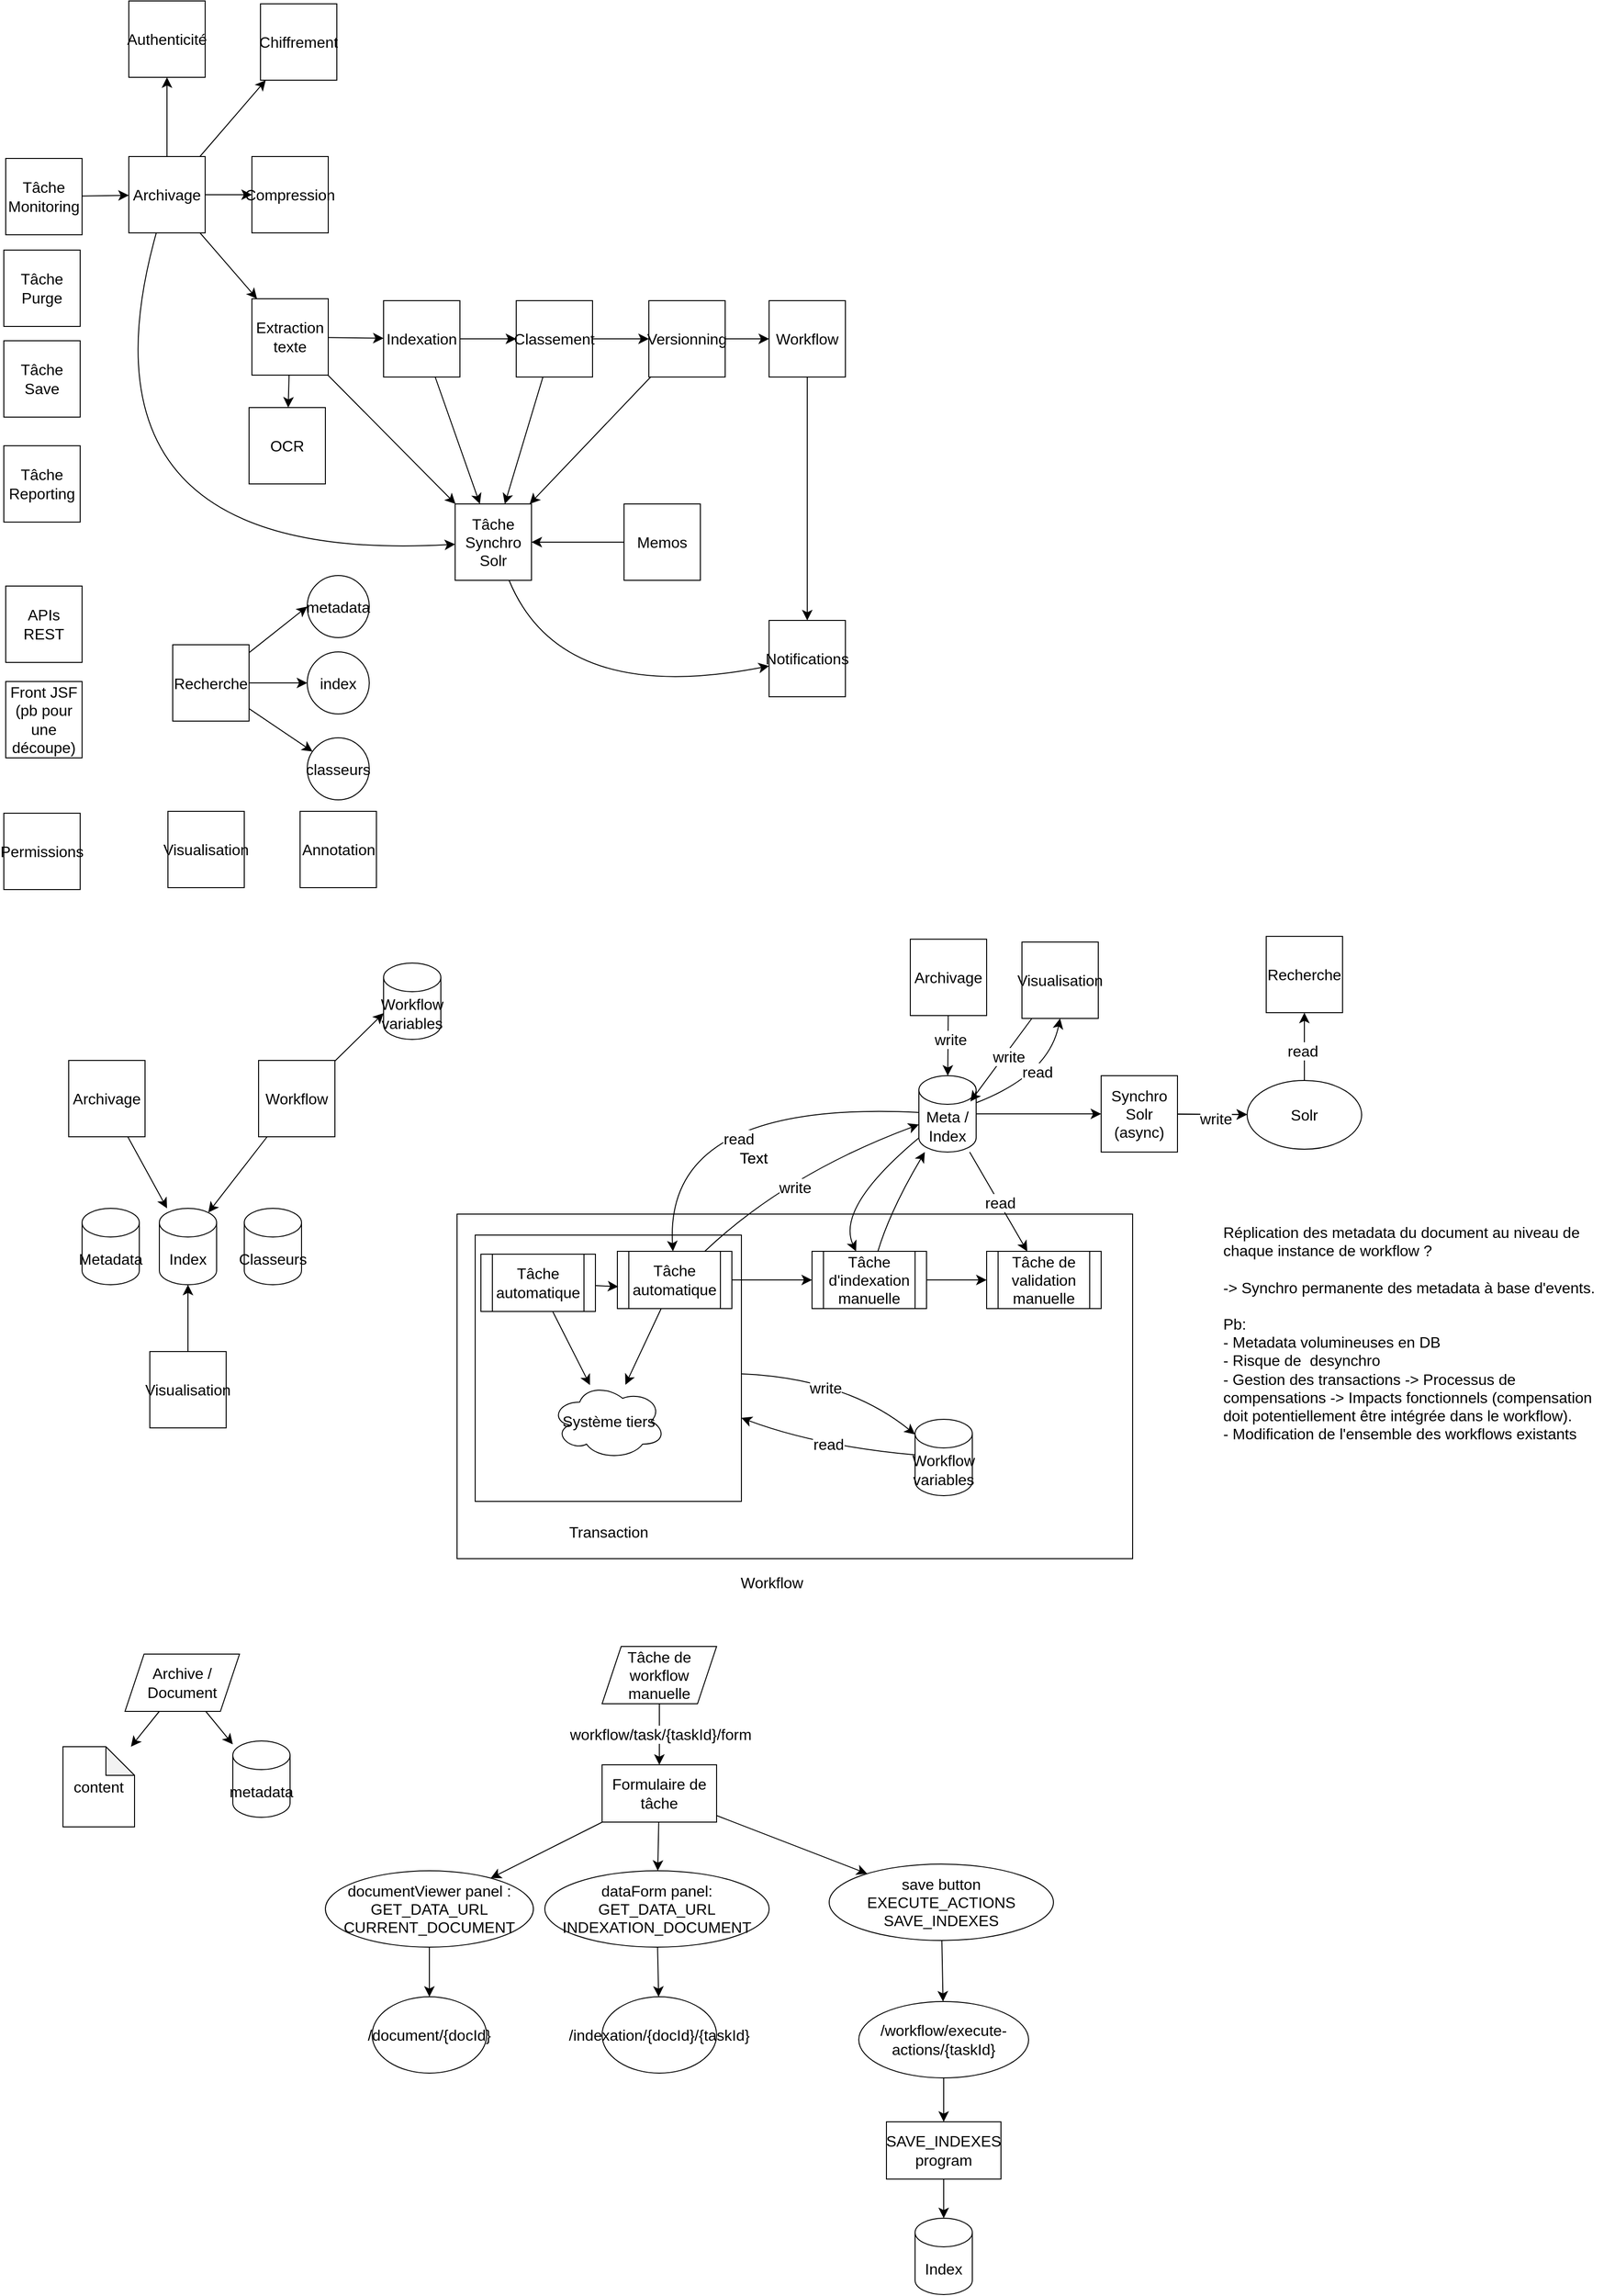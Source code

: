 <mxfile version="21.7.5" type="github">
  <diagram name="Page-1" id="2A3otxDDUpWRpCrcJrHZ">
    <mxGraphModel dx="2234" dy="1324" grid="0" gridSize="10" guides="1" tooltips="1" connect="1" arrows="1" fold="1" page="0" pageScale="1" pageWidth="827" pageHeight="1169" math="0" shadow="0">
      <root>
        <mxCell id="0" />
        <mxCell id="1" parent="0" />
        <mxCell id="oQPqVWN768uky8rlwfXn-9" value="" style="rounded=0;whiteSpace=wrap;html=1;fontSize=16;" vertex="1" parent="1">
          <mxGeometry x="-62" y="1049" width="708" height="361" as="geometry" />
        </mxCell>
        <mxCell id="oQPqVWN768uky8rlwfXn-4" style="edgeStyle=none;curved=1;rounded=0;orthogonalLoop=1;jettySize=auto;html=1;fontSize=12;startSize=8;endSize=8;" edge="1" parent="1" source="RBb-hOpjrOfmrakEV3yR-110" target="oQPqVWN768uky8rlwfXn-3">
          <mxGeometry relative="1" as="geometry">
            <Array as="points">
              <mxPoint x="345" y="1221" />
            </Array>
          </mxGeometry>
        </mxCell>
        <mxCell id="oQPqVWN768uky8rlwfXn-7" value="write" style="edgeLabel;html=1;align=center;verticalAlign=middle;resizable=0;points=[];fontSize=16;" vertex="1" connectable="0" parent="oQPqVWN768uky8rlwfXn-4">
          <mxGeometry x="-0.127" y="-11" relative="1" as="geometry">
            <mxPoint as="offset" />
          </mxGeometry>
        </mxCell>
        <mxCell id="RBb-hOpjrOfmrakEV3yR-110" value="" style="whiteSpace=wrap;html=1;aspect=fixed;fontSize=16;" parent="1" vertex="1">
          <mxGeometry x="-43" y="1071" width="279" height="279" as="geometry" />
        </mxCell>
        <mxCell id="RBb-hOpjrOfmrakEV3yR-26" style="edgeStyle=none;curved=1;rounded=0;orthogonalLoop=1;jettySize=auto;html=1;fontSize=12;startSize=8;endSize=8;" parent="1" source="RBb-hOpjrOfmrakEV3yR-1" target="RBb-hOpjrOfmrakEV3yR-3" edge="1">
          <mxGeometry relative="1" as="geometry" />
        </mxCell>
        <mxCell id="RBb-hOpjrOfmrakEV3yR-1" value="Tâche&lt;br&gt;Monitoring" style="whiteSpace=wrap;html=1;aspect=fixed;fontSize=16;" parent="1" vertex="1">
          <mxGeometry x="-535" y="-57" width="80" height="80" as="geometry" />
        </mxCell>
        <mxCell id="RBb-hOpjrOfmrakEV3yR-27" style="edgeStyle=none;curved=1;rounded=0;orthogonalLoop=1;jettySize=auto;html=1;fontSize=12;startSize=8;endSize=8;" parent="1" source="RBb-hOpjrOfmrakEV3yR-3" target="RBb-hOpjrOfmrakEV3yR-15" edge="1">
          <mxGeometry relative="1" as="geometry" />
        </mxCell>
        <mxCell id="RBb-hOpjrOfmrakEV3yR-28" style="edgeStyle=none;curved=1;rounded=0;orthogonalLoop=1;jettySize=auto;html=1;fontSize=12;startSize=8;endSize=8;" parent="1" source="RBb-hOpjrOfmrakEV3yR-3" target="RBb-hOpjrOfmrakEV3yR-16" edge="1">
          <mxGeometry relative="1" as="geometry" />
        </mxCell>
        <mxCell id="RBb-hOpjrOfmrakEV3yR-29" style="edgeStyle=none;curved=1;rounded=0;orthogonalLoop=1;jettySize=auto;html=1;fontSize=12;startSize=8;endSize=8;" parent="1" source="RBb-hOpjrOfmrakEV3yR-3" target="RBb-hOpjrOfmrakEV3yR-17" edge="1">
          <mxGeometry relative="1" as="geometry" />
        </mxCell>
        <mxCell id="RBb-hOpjrOfmrakEV3yR-30" style="edgeStyle=none;curved=1;rounded=0;orthogonalLoop=1;jettySize=auto;html=1;fontSize=12;startSize=8;endSize=8;" parent="1" source="RBb-hOpjrOfmrakEV3yR-3" target="RBb-hOpjrOfmrakEV3yR-23" edge="1">
          <mxGeometry relative="1" as="geometry" />
        </mxCell>
        <mxCell id="RBb-hOpjrOfmrakEV3yR-35" style="edgeStyle=none;curved=1;rounded=0;orthogonalLoop=1;jettySize=auto;html=1;fontSize=12;startSize=8;endSize=8;" parent="1" source="RBb-hOpjrOfmrakEV3yR-3" target="RBb-hOpjrOfmrakEV3yR-22" edge="1">
          <mxGeometry relative="1" as="geometry">
            <Array as="points">
              <mxPoint x="-475" y="370" />
            </Array>
          </mxGeometry>
        </mxCell>
        <mxCell id="RBb-hOpjrOfmrakEV3yR-3" value="Archivage" style="whiteSpace=wrap;html=1;aspect=fixed;fontSize=16;" parent="1" vertex="1">
          <mxGeometry x="-406" y="-59" width="80" height="80" as="geometry" />
        </mxCell>
        <mxCell id="RBb-hOpjrOfmrakEV3yR-32" style="edgeStyle=none;curved=1;rounded=0;orthogonalLoop=1;jettySize=auto;html=1;fontSize=12;startSize=8;endSize=8;" parent="1" source="RBb-hOpjrOfmrakEV3yR-4" target="RBb-hOpjrOfmrakEV3yR-19" edge="1">
          <mxGeometry relative="1" as="geometry" />
        </mxCell>
        <mxCell id="RBb-hOpjrOfmrakEV3yR-37" style="edgeStyle=none;curved=1;rounded=0;orthogonalLoop=1;jettySize=auto;html=1;fontSize=12;startSize=8;endSize=8;" parent="1" source="RBb-hOpjrOfmrakEV3yR-4" target="RBb-hOpjrOfmrakEV3yR-22" edge="1">
          <mxGeometry relative="1" as="geometry" />
        </mxCell>
        <mxCell id="RBb-hOpjrOfmrakEV3yR-4" value="Indexation" style="whiteSpace=wrap;html=1;aspect=fixed;fontSize=16;" parent="1" vertex="1">
          <mxGeometry x="-139" y="92" width="80" height="80" as="geometry" />
        </mxCell>
        <mxCell id="RBb-hOpjrOfmrakEV3yR-40" style="edgeStyle=none;curved=1;rounded=0;orthogonalLoop=1;jettySize=auto;html=1;fontSize=12;startSize=8;endSize=8;" parent="1" source="RBb-hOpjrOfmrakEV3yR-5" target="RBb-hOpjrOfmrakEV3yR-25" edge="1">
          <mxGeometry relative="1" as="geometry" />
        </mxCell>
        <mxCell id="RBb-hOpjrOfmrakEV3yR-5" value="&lt;div&gt;Workflow&lt;/div&gt;" style="whiteSpace=wrap;html=1;aspect=fixed;fontSize=16;" parent="1" vertex="1">
          <mxGeometry x="265" y="92" width="80" height="80" as="geometry" />
        </mxCell>
        <mxCell id="RBb-hOpjrOfmrakEV3yR-49" style="edgeStyle=none;curved=1;rounded=0;orthogonalLoop=1;jettySize=auto;html=1;entryX=0;entryY=0.5;entryDx=0;entryDy=0;fontSize=12;startSize=8;endSize=8;" parent="1" source="RBb-hOpjrOfmrakEV3yR-9" target="RBb-hOpjrOfmrakEV3yR-46" edge="1">
          <mxGeometry relative="1" as="geometry" />
        </mxCell>
        <mxCell id="RBb-hOpjrOfmrakEV3yR-50" style="edgeStyle=none;curved=1;rounded=0;orthogonalLoop=1;jettySize=auto;html=1;entryX=0;entryY=0.5;entryDx=0;entryDy=0;fontSize=12;startSize=8;endSize=8;" parent="1" source="RBb-hOpjrOfmrakEV3yR-9" target="RBb-hOpjrOfmrakEV3yR-47" edge="1">
          <mxGeometry relative="1" as="geometry" />
        </mxCell>
        <mxCell id="RBb-hOpjrOfmrakEV3yR-51" style="edgeStyle=none;curved=1;rounded=0;orthogonalLoop=1;jettySize=auto;html=1;fontSize=12;startSize=8;endSize=8;" parent="1" source="RBb-hOpjrOfmrakEV3yR-9" target="RBb-hOpjrOfmrakEV3yR-48" edge="1">
          <mxGeometry relative="1" as="geometry" />
        </mxCell>
        <mxCell id="RBb-hOpjrOfmrakEV3yR-9" value="Recherche" style="whiteSpace=wrap;html=1;aspect=fixed;fontSize=16;" parent="1" vertex="1">
          <mxGeometry x="-360" y="452.5" width="80" height="80" as="geometry" />
        </mxCell>
        <mxCell id="RBb-hOpjrOfmrakEV3yR-10" value="Visualisation" style="whiteSpace=wrap;html=1;aspect=fixed;fontSize=16;" parent="1" vertex="1">
          <mxGeometry x="-365" y="627" width="80" height="80" as="geometry" />
        </mxCell>
        <mxCell id="RBb-hOpjrOfmrakEV3yR-11" value="Front JSF (pb pour une découpe)" style="whiteSpace=wrap;html=1;aspect=fixed;fontSize=16;" parent="1" vertex="1">
          <mxGeometry x="-535" y="491" width="80" height="80" as="geometry" />
        </mxCell>
        <mxCell id="RBb-hOpjrOfmrakEV3yR-12" value="Annotation" style="whiteSpace=wrap;html=1;aspect=fixed;fontSize=16;" parent="1" vertex="1">
          <mxGeometry x="-226.5" y="627" width="80" height="80" as="geometry" />
        </mxCell>
        <mxCell id="RBb-hOpjrOfmrakEV3yR-13" value="Tâche&lt;br&gt;Purge" style="whiteSpace=wrap;html=1;aspect=fixed;fontSize=16;" parent="1" vertex="1">
          <mxGeometry x="-537" y="39" width="80" height="80" as="geometry" />
        </mxCell>
        <mxCell id="RBb-hOpjrOfmrakEV3yR-14" value="Permissions" style="whiteSpace=wrap;html=1;aspect=fixed;fontSize=16;" parent="1" vertex="1">
          <mxGeometry x="-537" y="629" width="80" height="80" as="geometry" />
        </mxCell>
        <mxCell id="RBb-hOpjrOfmrakEV3yR-15" value="Authenticité" style="whiteSpace=wrap;html=1;aspect=fixed;fontSize=16;" parent="1" vertex="1">
          <mxGeometry x="-406" y="-222" width="80" height="80" as="geometry" />
        </mxCell>
        <mxCell id="RBb-hOpjrOfmrakEV3yR-16" value="Chiffrement" style="whiteSpace=wrap;html=1;aspect=fixed;fontSize=16;" parent="1" vertex="1">
          <mxGeometry x="-268" y="-219" width="80" height="80" as="geometry" />
        </mxCell>
        <mxCell id="RBb-hOpjrOfmrakEV3yR-17" value="Compression" style="whiteSpace=wrap;html=1;aspect=fixed;fontSize=16;" parent="1" vertex="1">
          <mxGeometry x="-277" y="-59" width="80" height="80" as="geometry" />
        </mxCell>
        <mxCell id="RBb-hOpjrOfmrakEV3yR-34" style="edgeStyle=none;curved=1;rounded=0;orthogonalLoop=1;jettySize=auto;html=1;entryX=0;entryY=0.5;entryDx=0;entryDy=0;fontSize=12;startSize=8;endSize=8;" parent="1" source="RBb-hOpjrOfmrakEV3yR-18" target="RBb-hOpjrOfmrakEV3yR-5" edge="1">
          <mxGeometry relative="1" as="geometry" />
        </mxCell>
        <mxCell id="RBb-hOpjrOfmrakEV3yR-38" style="edgeStyle=none;curved=1;rounded=0;orthogonalLoop=1;jettySize=auto;html=1;fontSize=12;startSize=8;endSize=8;" parent="1" source="RBb-hOpjrOfmrakEV3yR-18" target="RBb-hOpjrOfmrakEV3yR-22" edge="1">
          <mxGeometry relative="1" as="geometry" />
        </mxCell>
        <mxCell id="RBb-hOpjrOfmrakEV3yR-18" value="Versionning" style="whiteSpace=wrap;html=1;aspect=fixed;fontSize=16;" parent="1" vertex="1">
          <mxGeometry x="139" y="92" width="80" height="80" as="geometry" />
        </mxCell>
        <mxCell id="RBb-hOpjrOfmrakEV3yR-33" style="edgeStyle=none;curved=1;rounded=0;orthogonalLoop=1;jettySize=auto;html=1;fontSize=12;startSize=8;endSize=8;" parent="1" source="RBb-hOpjrOfmrakEV3yR-19" target="RBb-hOpjrOfmrakEV3yR-18" edge="1">
          <mxGeometry relative="1" as="geometry" />
        </mxCell>
        <mxCell id="RBb-hOpjrOfmrakEV3yR-42" style="edgeStyle=none;curved=1;rounded=0;orthogonalLoop=1;jettySize=auto;html=1;fontSize=12;startSize=8;endSize=8;" parent="1" source="RBb-hOpjrOfmrakEV3yR-19" target="RBb-hOpjrOfmrakEV3yR-22" edge="1">
          <mxGeometry relative="1" as="geometry" />
        </mxCell>
        <mxCell id="RBb-hOpjrOfmrakEV3yR-19" value="Classement" style="whiteSpace=wrap;html=1;aspect=fixed;fontSize=16;" parent="1" vertex="1">
          <mxGeometry y="92" width="80" height="80" as="geometry" />
        </mxCell>
        <mxCell id="RBb-hOpjrOfmrakEV3yR-41" style="edgeStyle=none;curved=1;rounded=0;orthogonalLoop=1;jettySize=auto;html=1;fontSize=12;startSize=8;endSize=8;" parent="1" source="RBb-hOpjrOfmrakEV3yR-22" target="RBb-hOpjrOfmrakEV3yR-25" edge="1">
          <mxGeometry relative="1" as="geometry">
            <Array as="points">
              <mxPoint x="47" y="517" />
            </Array>
          </mxGeometry>
        </mxCell>
        <mxCell id="RBb-hOpjrOfmrakEV3yR-22" value="Tâche&lt;br&gt;Synchro&lt;br&gt;Solr" style="whiteSpace=wrap;html=1;aspect=fixed;fontSize=16;" parent="1" vertex="1">
          <mxGeometry x="-64" y="305" width="80" height="80" as="geometry" />
        </mxCell>
        <mxCell id="RBb-hOpjrOfmrakEV3yR-31" style="edgeStyle=none;curved=1;rounded=0;orthogonalLoop=1;jettySize=auto;html=1;fontSize=12;startSize=8;endSize=8;" parent="1" source="RBb-hOpjrOfmrakEV3yR-23" target="RBb-hOpjrOfmrakEV3yR-4" edge="1">
          <mxGeometry relative="1" as="geometry" />
        </mxCell>
        <mxCell id="RBb-hOpjrOfmrakEV3yR-36" style="edgeStyle=none;curved=1;rounded=0;orthogonalLoop=1;jettySize=auto;html=1;fontSize=12;startSize=8;endSize=8;" parent="1" source="RBb-hOpjrOfmrakEV3yR-23" target="RBb-hOpjrOfmrakEV3yR-22" edge="1">
          <mxGeometry relative="1" as="geometry" />
        </mxCell>
        <mxCell id="RBb-hOpjrOfmrakEV3yR-44" style="edgeStyle=none;curved=1;rounded=0;orthogonalLoop=1;jettySize=auto;html=1;fontSize=12;startSize=8;endSize=8;" parent="1" source="RBb-hOpjrOfmrakEV3yR-23" target="RBb-hOpjrOfmrakEV3yR-43" edge="1">
          <mxGeometry relative="1" as="geometry" />
        </mxCell>
        <mxCell id="RBb-hOpjrOfmrakEV3yR-23" value="Extraction texte" style="whiteSpace=wrap;html=1;aspect=fixed;fontSize=16;" parent="1" vertex="1">
          <mxGeometry x="-277" y="90" width="80" height="80" as="geometry" />
        </mxCell>
        <mxCell id="RBb-hOpjrOfmrakEV3yR-39" style="edgeStyle=none;curved=1;rounded=0;orthogonalLoop=1;jettySize=auto;html=1;fontSize=12;startSize=8;endSize=8;" parent="1" source="RBb-hOpjrOfmrakEV3yR-24" target="RBb-hOpjrOfmrakEV3yR-22" edge="1">
          <mxGeometry relative="1" as="geometry" />
        </mxCell>
        <mxCell id="RBb-hOpjrOfmrakEV3yR-24" value="Memos" style="whiteSpace=wrap;html=1;aspect=fixed;fontSize=16;" parent="1" vertex="1">
          <mxGeometry x="113" y="305" width="80" height="80" as="geometry" />
        </mxCell>
        <mxCell id="RBb-hOpjrOfmrakEV3yR-25" value="Notifications" style="whiteSpace=wrap;html=1;aspect=fixed;fontSize=16;" parent="1" vertex="1">
          <mxGeometry x="265" y="427" width="80" height="80" as="geometry" />
        </mxCell>
        <mxCell id="RBb-hOpjrOfmrakEV3yR-43" value="OCR" style="whiteSpace=wrap;html=1;aspect=fixed;fontSize=16;" parent="1" vertex="1">
          <mxGeometry x="-280" y="204" width="80" height="80" as="geometry" />
        </mxCell>
        <mxCell id="RBb-hOpjrOfmrakEV3yR-46" value="metadata" style="ellipse;whiteSpace=wrap;html=1;aspect=fixed;fontSize=16;" parent="1" vertex="1">
          <mxGeometry x="-219" y="380" width="65" height="65" as="geometry" />
        </mxCell>
        <mxCell id="RBb-hOpjrOfmrakEV3yR-47" value="index" style="ellipse;whiteSpace=wrap;html=1;aspect=fixed;fontSize=16;" parent="1" vertex="1">
          <mxGeometry x="-219" y="460" width="65" height="65" as="geometry" />
        </mxCell>
        <mxCell id="RBb-hOpjrOfmrakEV3yR-48" value="classeurs" style="ellipse;whiteSpace=wrap;html=1;aspect=fixed;fontSize=16;" parent="1" vertex="1">
          <mxGeometry x="-219" y="550" width="65" height="65" as="geometry" />
        </mxCell>
        <mxCell id="RBb-hOpjrOfmrakEV3yR-55" value="Index" style="shape=cylinder3;whiteSpace=wrap;html=1;boundedLbl=1;backgroundOutline=1;size=15;fontSize=16;" parent="1" vertex="1">
          <mxGeometry x="-374" y="1043" width="60" height="80" as="geometry" />
        </mxCell>
        <mxCell id="RBb-hOpjrOfmrakEV3yR-65" style="edgeStyle=none;curved=1;rounded=0;orthogonalLoop=1;jettySize=auto;html=1;entryX=0.5;entryY=1;entryDx=0;entryDy=0;entryPerimeter=0;fontSize=12;startSize=8;endSize=8;" parent="1" source="RBb-hOpjrOfmrakEV3yR-59" target="RBb-hOpjrOfmrakEV3yR-55" edge="1">
          <mxGeometry relative="1" as="geometry" />
        </mxCell>
        <mxCell id="RBb-hOpjrOfmrakEV3yR-59" value="Visualisation" style="whiteSpace=wrap;html=1;aspect=fixed;fontSize=16;" parent="1" vertex="1">
          <mxGeometry x="-384" y="1193" width="80" height="80" as="geometry" />
        </mxCell>
        <mxCell id="RBb-hOpjrOfmrakEV3yR-63" style="edgeStyle=none;curved=1;rounded=0;orthogonalLoop=1;jettySize=auto;html=1;fontSize=12;startSize=8;endSize=8;" parent="1" source="RBb-hOpjrOfmrakEV3yR-60" target="RBb-hOpjrOfmrakEV3yR-55" edge="1">
          <mxGeometry relative="1" as="geometry" />
        </mxCell>
        <mxCell id="RBb-hOpjrOfmrakEV3yR-60" value="Archivage" style="whiteSpace=wrap;html=1;aspect=fixed;fontSize=16;" parent="1" vertex="1">
          <mxGeometry x="-469" y="888" width="80" height="80" as="geometry" />
        </mxCell>
        <mxCell id="RBb-hOpjrOfmrakEV3yR-64" style="edgeStyle=none;curved=1;rounded=0;orthogonalLoop=1;jettySize=auto;html=1;entryX=0.855;entryY=0;entryDx=0;entryDy=4.35;entryPerimeter=0;fontSize=12;startSize=8;endSize=8;" parent="1" source="RBb-hOpjrOfmrakEV3yR-61" target="RBb-hOpjrOfmrakEV3yR-55" edge="1">
          <mxGeometry relative="1" as="geometry" />
        </mxCell>
        <mxCell id="oQPqVWN768uky8rlwfXn-2" style="edgeStyle=none;curved=1;rounded=0;orthogonalLoop=1;jettySize=auto;html=1;entryX=0;entryY=0;entryDx=0;entryDy=52.5;entryPerimeter=0;fontSize=12;startSize=8;endSize=8;" edge="1" parent="1" source="RBb-hOpjrOfmrakEV3yR-61" target="oQPqVWN768uky8rlwfXn-1">
          <mxGeometry relative="1" as="geometry" />
        </mxCell>
        <mxCell id="RBb-hOpjrOfmrakEV3yR-61" value="&lt;div&gt;Workflow&lt;/div&gt;" style="whiteSpace=wrap;html=1;aspect=fixed;fontSize=16;" parent="1" vertex="1">
          <mxGeometry x="-270" y="888" width="80" height="80" as="geometry" />
        </mxCell>
        <mxCell id="RBb-hOpjrOfmrakEV3yR-66" value="Metadata" style="shape=cylinder3;whiteSpace=wrap;html=1;boundedLbl=1;backgroundOutline=1;size=15;fontSize=16;" parent="1" vertex="1">
          <mxGeometry x="-455" y="1043" width="60" height="80" as="geometry" />
        </mxCell>
        <mxCell id="RBb-hOpjrOfmrakEV3yR-67" value="Classeurs" style="shape=cylinder3;whiteSpace=wrap;html=1;boundedLbl=1;backgroundOutline=1;size=15;fontSize=16;" parent="1" vertex="1">
          <mxGeometry x="-285" y="1043" width="60" height="80" as="geometry" />
        </mxCell>
        <mxCell id="RBb-hOpjrOfmrakEV3yR-72" style="edgeStyle=none;curved=1;rounded=0;orthogonalLoop=1;jettySize=auto;html=1;fontSize=12;startSize=8;endSize=8;" parent="1" source="RBb-hOpjrOfmrakEV3yR-68" target="RBb-hOpjrOfmrakEV3yR-71" edge="1">
          <mxGeometry relative="1" as="geometry" />
        </mxCell>
        <mxCell id="RBb-hOpjrOfmrakEV3yR-75" style="edgeStyle=none;curved=1;rounded=0;orthogonalLoop=1;jettySize=auto;html=1;fontSize=12;startSize=8;endSize=8;" parent="1" source="RBb-hOpjrOfmrakEV3yR-68" target="RBb-hOpjrOfmrakEV3yR-73" edge="1">
          <mxGeometry relative="1" as="geometry">
            <Array as="points">
              <mxPoint x="392" y="1045" />
            </Array>
          </mxGeometry>
        </mxCell>
        <mxCell id="RBb-hOpjrOfmrakEV3yR-68" value="Tâche d&#39;indexation manuelle" style="shape=process;whiteSpace=wrap;html=1;backgroundOutline=1;fontSize=16;" parent="1" vertex="1">
          <mxGeometry x="310" y="1088" width="120" height="60" as="geometry" />
        </mxCell>
        <mxCell id="RBb-hOpjrOfmrakEV3yR-71" value="Tâche de validation manuelle" style="shape=process;whiteSpace=wrap;html=1;backgroundOutline=1;fontSize=16;" parent="1" vertex="1">
          <mxGeometry x="493" y="1088" width="120" height="60" as="geometry" />
        </mxCell>
        <mxCell id="RBb-hOpjrOfmrakEV3yR-74" style="edgeStyle=none;curved=1;rounded=0;orthogonalLoop=1;jettySize=auto;html=1;fontSize=12;startSize=8;endSize=8;" parent="1" source="RBb-hOpjrOfmrakEV3yR-73" target="RBb-hOpjrOfmrakEV3yR-68" edge="1">
          <mxGeometry relative="1" as="geometry">
            <Array as="points">
              <mxPoint x="335" y="1042" />
            </Array>
          </mxGeometry>
        </mxCell>
        <mxCell id="RBb-hOpjrOfmrakEV3yR-77" style="edgeStyle=none;curved=1;rounded=0;orthogonalLoop=1;jettySize=auto;html=1;fontSize=12;startSize=8;endSize=8;" parent="1" source="RBb-hOpjrOfmrakEV3yR-73" target="RBb-hOpjrOfmrakEV3yR-71" edge="1">
          <mxGeometry relative="1" as="geometry">
            <Array as="points" />
          </mxGeometry>
        </mxCell>
        <mxCell id="RBb-hOpjrOfmrakEV3yR-102" value="read" style="edgeLabel;html=1;align=center;verticalAlign=middle;resizable=0;points=[];fontSize=16;" parent="RBb-hOpjrOfmrakEV3yR-77" vertex="1" connectable="0">
          <mxGeometry x="0.013" y="1" relative="1" as="geometry">
            <mxPoint as="offset" />
          </mxGeometry>
        </mxCell>
        <mxCell id="RBb-hOpjrOfmrakEV3yR-82" style="edgeStyle=none;curved=1;rounded=0;orthogonalLoop=1;jettySize=auto;html=1;fontSize=12;startSize=8;endSize=8;" parent="1" source="RBb-hOpjrOfmrakEV3yR-73" target="RBb-hOpjrOfmrakEV3yR-81" edge="1">
          <mxGeometry relative="1" as="geometry">
            <Array as="points">
              <mxPoint x="155" y="929" />
            </Array>
          </mxGeometry>
        </mxCell>
        <mxCell id="RBb-hOpjrOfmrakEV3yR-100" value="read" style="edgeLabel;html=1;align=center;verticalAlign=middle;resizable=0;points=[];fontSize=16;" parent="RBb-hOpjrOfmrakEV3yR-82" vertex="1" connectable="0">
          <mxGeometry x="-0.122" y="37" relative="1" as="geometry">
            <mxPoint as="offset" />
          </mxGeometry>
        </mxCell>
        <mxCell id="RBb-hOpjrOfmrakEV3yR-89" style="edgeStyle=none;curved=1;rounded=0;orthogonalLoop=1;jettySize=auto;html=1;fontSize=12;startSize=8;endSize=8;" parent="1" source="RBb-hOpjrOfmrakEV3yR-73" target="RBb-hOpjrOfmrakEV3yR-88" edge="1">
          <mxGeometry relative="1" as="geometry" />
        </mxCell>
        <mxCell id="oQPqVWN768uky8rlwfXn-15" style="edgeStyle=none;curved=1;rounded=0;orthogonalLoop=1;jettySize=auto;html=1;entryX=0.5;entryY=1;entryDx=0;entryDy=0;fontSize=12;startSize=8;endSize=8;" edge="1" parent="1" source="RBb-hOpjrOfmrakEV3yR-73" target="oQPqVWN768uky8rlwfXn-12">
          <mxGeometry relative="1" as="geometry">
            <Array as="points">
              <mxPoint x="558" y="903" />
            </Array>
          </mxGeometry>
        </mxCell>
        <mxCell id="oQPqVWN768uky8rlwfXn-16" value="read" style="edgeLabel;html=1;align=center;verticalAlign=middle;resizable=0;points=[];fontSize=16;" vertex="1" connectable="0" parent="oQPqVWN768uky8rlwfXn-15">
          <mxGeometry x="0.007" y="7" relative="1" as="geometry">
            <mxPoint as="offset" />
          </mxGeometry>
        </mxCell>
        <mxCell id="RBb-hOpjrOfmrakEV3yR-73" value="Meta / &lt;br&gt;Index" style="shape=cylinder3;whiteSpace=wrap;html=1;boundedLbl=1;backgroundOutline=1;size=15;fontSize=16;" parent="1" vertex="1">
          <mxGeometry x="422" y="904" width="60" height="80" as="geometry" />
        </mxCell>
        <mxCell id="RBb-hOpjrOfmrakEV3yR-80" style="edgeStyle=none;curved=1;rounded=0;orthogonalLoop=1;jettySize=auto;html=1;fontSize=12;startSize=8;endSize=8;" parent="1" source="RBb-hOpjrOfmrakEV3yR-79" target="RBb-hOpjrOfmrakEV3yR-73" edge="1">
          <mxGeometry relative="1" as="geometry" />
        </mxCell>
        <mxCell id="RBb-hOpjrOfmrakEV3yR-96" value="write" style="edgeLabel;html=1;align=center;verticalAlign=middle;resizable=0;points=[];fontSize=16;" parent="RBb-hOpjrOfmrakEV3yR-80" vertex="1" connectable="0">
          <mxGeometry x="-0.207" y="2" relative="1" as="geometry">
            <mxPoint as="offset" />
          </mxGeometry>
        </mxCell>
        <mxCell id="RBb-hOpjrOfmrakEV3yR-79" value="Archivage" style="whiteSpace=wrap;html=1;aspect=fixed;fontSize=16;" parent="1" vertex="1">
          <mxGeometry x="413" y="761" width="80" height="80" as="geometry" />
        </mxCell>
        <mxCell id="RBb-hOpjrOfmrakEV3yR-86" style="edgeStyle=none;curved=1;rounded=0;orthogonalLoop=1;jettySize=auto;html=1;fontSize=12;startSize=8;endSize=8;" parent="1" source="RBb-hOpjrOfmrakEV3yR-81" target="RBb-hOpjrOfmrakEV3yR-73" edge="1">
          <mxGeometry relative="1" as="geometry">
            <Array as="points">
              <mxPoint x="283" y="1007" />
            </Array>
          </mxGeometry>
        </mxCell>
        <mxCell id="RBb-hOpjrOfmrakEV3yR-101" value="write" style="edgeLabel;html=1;align=center;verticalAlign=middle;resizable=0;points=[];fontSize=16;" parent="RBb-hOpjrOfmrakEV3yR-86" vertex="1" connectable="0">
          <mxGeometry x="-0.079" y="-16" relative="1" as="geometry">
            <mxPoint x="-1" as="offset" />
          </mxGeometry>
        </mxCell>
        <mxCell id="RBb-hOpjrOfmrakEV3yR-103" style="edgeStyle=none;curved=1;rounded=0;orthogonalLoop=1;jettySize=auto;html=1;entryX=0;entryY=0.5;entryDx=0;entryDy=0;fontSize=12;startSize=8;endSize=8;" parent="1" source="RBb-hOpjrOfmrakEV3yR-81" target="RBb-hOpjrOfmrakEV3yR-68" edge="1">
          <mxGeometry relative="1" as="geometry" />
        </mxCell>
        <mxCell id="RBb-hOpjrOfmrakEV3yR-109" style="edgeStyle=none;curved=1;rounded=0;orthogonalLoop=1;jettySize=auto;html=1;fontSize=12;startSize=8;endSize=8;" parent="1" source="RBb-hOpjrOfmrakEV3yR-81" target="RBb-hOpjrOfmrakEV3yR-84" edge="1">
          <mxGeometry relative="1" as="geometry" />
        </mxCell>
        <mxCell id="RBb-hOpjrOfmrakEV3yR-81" value="Tâche automatique" style="shape=process;whiteSpace=wrap;html=1;backgroundOutline=1;fontSize=16;" parent="1" vertex="1">
          <mxGeometry x="106" y="1088" width="120" height="60" as="geometry" />
        </mxCell>
        <mxCell id="RBb-hOpjrOfmrakEV3yR-84" value="Système tiers" style="ellipse;shape=cloud;whiteSpace=wrap;html=1;fontSize=16;" parent="1" vertex="1">
          <mxGeometry x="36.5" y="1226" width="120" height="80" as="geometry" />
        </mxCell>
        <mxCell id="RBb-hOpjrOfmrakEV3yR-91" style="edgeStyle=none;curved=1;rounded=0;orthogonalLoop=1;jettySize=auto;html=1;fontSize=12;startSize=8;endSize=8;" parent="1" source="RBb-hOpjrOfmrakEV3yR-88" target="RBb-hOpjrOfmrakEV3yR-90" edge="1">
          <mxGeometry relative="1" as="geometry" />
        </mxCell>
        <mxCell id="RBb-hOpjrOfmrakEV3yR-98" value="" style="edgeStyle=none;curved=1;rounded=0;orthogonalLoop=1;jettySize=auto;html=1;fontSize=12;startSize=8;endSize=8;" parent="1" source="RBb-hOpjrOfmrakEV3yR-88" target="RBb-hOpjrOfmrakEV3yR-90" edge="1">
          <mxGeometry relative="1" as="geometry" />
        </mxCell>
        <mxCell id="RBb-hOpjrOfmrakEV3yR-99" value="write" style="edgeLabel;html=1;align=center;verticalAlign=middle;resizable=0;points=[];fontSize=16;" parent="RBb-hOpjrOfmrakEV3yR-98" vertex="1" connectable="0">
          <mxGeometry x="0.099" y="-4" relative="1" as="geometry">
            <mxPoint as="offset" />
          </mxGeometry>
        </mxCell>
        <mxCell id="RBb-hOpjrOfmrakEV3yR-88" value="Synchro&lt;br&gt;Solr (async)" style="whiteSpace=wrap;html=1;aspect=fixed;fontSize=16;" parent="1" vertex="1">
          <mxGeometry x="613" y="904" width="80" height="80" as="geometry" />
        </mxCell>
        <mxCell id="RBb-hOpjrOfmrakEV3yR-95" style="edgeStyle=none;curved=1;rounded=0;orthogonalLoop=1;jettySize=auto;html=1;entryX=0.5;entryY=1;entryDx=0;entryDy=0;fontSize=12;startSize=8;endSize=8;" parent="1" source="RBb-hOpjrOfmrakEV3yR-90" target="RBb-hOpjrOfmrakEV3yR-92" edge="1">
          <mxGeometry relative="1" as="geometry" />
        </mxCell>
        <mxCell id="RBb-hOpjrOfmrakEV3yR-97" value="read" style="edgeLabel;html=1;align=center;verticalAlign=middle;resizable=0;points=[];fontSize=16;" parent="RBb-hOpjrOfmrakEV3yR-95" vertex="1" connectable="0">
          <mxGeometry x="-0.127" y="2" relative="1" as="geometry">
            <mxPoint as="offset" />
          </mxGeometry>
        </mxCell>
        <mxCell id="RBb-hOpjrOfmrakEV3yR-90" value="Solr" style="ellipse;whiteSpace=wrap;html=1;fontSize=16;" parent="1" vertex="1">
          <mxGeometry x="766" y="909" width="120" height="72" as="geometry" />
        </mxCell>
        <mxCell id="RBb-hOpjrOfmrakEV3yR-92" value="Recherche" style="whiteSpace=wrap;html=1;aspect=fixed;fontSize=16;" parent="1" vertex="1">
          <mxGeometry x="786" y="758" width="80" height="80" as="geometry" />
        </mxCell>
        <mxCell id="RBb-hOpjrOfmrakEV3yR-107" style="edgeStyle=none;curved=1;rounded=0;orthogonalLoop=1;jettySize=auto;html=1;entryX=0.008;entryY=0.617;entryDx=0;entryDy=0;entryPerimeter=0;fontSize=12;startSize=8;endSize=8;" parent="1" source="RBb-hOpjrOfmrakEV3yR-106" target="RBb-hOpjrOfmrakEV3yR-81" edge="1">
          <mxGeometry relative="1" as="geometry" />
        </mxCell>
        <mxCell id="RBb-hOpjrOfmrakEV3yR-108" style="edgeStyle=none;curved=1;rounded=0;orthogonalLoop=1;jettySize=auto;html=1;fontSize=12;startSize=8;endSize=8;" parent="1" source="RBb-hOpjrOfmrakEV3yR-106" target="RBb-hOpjrOfmrakEV3yR-84" edge="1">
          <mxGeometry relative="1" as="geometry" />
        </mxCell>
        <mxCell id="RBb-hOpjrOfmrakEV3yR-106" value="Tâche automatique" style="shape=process;whiteSpace=wrap;html=1;backgroundOutline=1;fontSize=16;" parent="1" vertex="1">
          <mxGeometry x="-37" y="1091" width="120" height="60" as="geometry" />
        </mxCell>
        <mxCell id="RBb-hOpjrOfmrakEV3yR-112" value="Text" style="text;html=1;strokeColor=none;fillColor=none;align=center;verticalAlign=middle;whiteSpace=wrap;rounded=0;fontSize=16;" parent="1" vertex="1">
          <mxGeometry x="219" y="975" width="60" height="30" as="geometry" />
        </mxCell>
        <mxCell id="RBb-hOpjrOfmrakEV3yR-113" value="Text" style="text;html=1;strokeColor=none;fillColor=none;align=center;verticalAlign=middle;whiteSpace=wrap;rounded=0;fontSize=16;" parent="1" vertex="1">
          <mxGeometry x="219" y="975" width="60" height="30" as="geometry" />
        </mxCell>
        <mxCell id="RBb-hOpjrOfmrakEV3yR-114" value="Transaction" style="text;html=1;strokeColor=none;fillColor=none;align=center;verticalAlign=middle;whiteSpace=wrap;rounded=0;fontSize=16;" parent="1" vertex="1">
          <mxGeometry x="66.5" y="1367" width="60" height="30" as="geometry" />
        </mxCell>
        <mxCell id="RBb-hOpjrOfmrakEV3yR-115" value="Tâche&lt;br&gt;Reporting" style="whiteSpace=wrap;html=1;aspect=fixed;fontSize=16;" parent="1" vertex="1">
          <mxGeometry x="-537" y="244" width="80" height="80" as="geometry" />
        </mxCell>
        <mxCell id="RBb-hOpjrOfmrakEV3yR-116" value="APIs REST" style="whiteSpace=wrap;html=1;aspect=fixed;fontSize=16;" parent="1" vertex="1">
          <mxGeometry x="-535" y="391" width="80" height="80" as="geometry" />
        </mxCell>
        <mxCell id="RBb-hOpjrOfmrakEV3yR-117" value="Tâche Save" style="whiteSpace=wrap;html=1;aspect=fixed;fontSize=16;" parent="1" vertex="1">
          <mxGeometry x="-537" y="134" width="80" height="80" as="geometry" />
        </mxCell>
        <mxCell id="RBb-hOpjrOfmrakEV3yR-122" style="edgeStyle=none;curved=1;rounded=0;orthogonalLoop=1;jettySize=auto;html=1;fontSize=12;startSize=8;endSize=8;" parent="1" source="RBb-hOpjrOfmrakEV3yR-118" target="RBb-hOpjrOfmrakEV3yR-120" edge="1">
          <mxGeometry relative="1" as="geometry" />
        </mxCell>
        <mxCell id="RBb-hOpjrOfmrakEV3yR-123" style="edgeStyle=none;curved=1;rounded=0;orthogonalLoop=1;jettySize=auto;html=1;fontSize=12;startSize=8;endSize=8;" parent="1" source="RBb-hOpjrOfmrakEV3yR-118" target="RBb-hOpjrOfmrakEV3yR-121" edge="1">
          <mxGeometry relative="1" as="geometry" />
        </mxCell>
        <mxCell id="RBb-hOpjrOfmrakEV3yR-118" value="Archive / Document" style="shape=parallelogram;perimeter=parallelogramPerimeter;whiteSpace=wrap;html=1;fixedSize=1;fontSize=16;" parent="1" vertex="1">
          <mxGeometry x="-410" y="1510" width="120" height="60" as="geometry" />
        </mxCell>
        <mxCell id="RBb-hOpjrOfmrakEV3yR-120" value="content" style="shape=note;whiteSpace=wrap;html=1;backgroundOutline=1;darkOpacity=0.05;fontSize=16;" parent="1" vertex="1">
          <mxGeometry x="-475" y="1607" width="75" height="84" as="geometry" />
        </mxCell>
        <mxCell id="RBb-hOpjrOfmrakEV3yR-121" value="metadata" style="shape=cylinder3;whiteSpace=wrap;html=1;boundedLbl=1;backgroundOutline=1;size=15;fontSize=16;" parent="1" vertex="1">
          <mxGeometry x="-297" y="1601" width="60" height="80" as="geometry" />
        </mxCell>
        <mxCell id="oQPqVWN768uky8rlwfXn-1" value="Workflow variables" style="shape=cylinder3;whiteSpace=wrap;html=1;boundedLbl=1;backgroundOutline=1;size=15;fontSize=16;" vertex="1" parent="1">
          <mxGeometry x="-139" y="786" width="60" height="80" as="geometry" />
        </mxCell>
        <mxCell id="oQPqVWN768uky8rlwfXn-5" style="edgeStyle=none;curved=1;rounded=0;orthogonalLoop=1;jettySize=auto;html=1;fontSize=12;startSize=8;endSize=8;" edge="1" parent="1" source="oQPqVWN768uky8rlwfXn-3" target="RBb-hOpjrOfmrakEV3yR-110">
          <mxGeometry relative="1" as="geometry">
            <Array as="points">
              <mxPoint x="315" y="1292" />
            </Array>
          </mxGeometry>
        </mxCell>
        <mxCell id="oQPqVWN768uky8rlwfXn-6" value="read" style="edgeLabel;html=1;align=center;verticalAlign=middle;resizable=0;points=[];fontSize=16;" vertex="1" connectable="0" parent="oQPqVWN768uky8rlwfXn-5">
          <mxGeometry x="-0.024" y="-3" relative="1" as="geometry">
            <mxPoint as="offset" />
          </mxGeometry>
        </mxCell>
        <mxCell id="oQPqVWN768uky8rlwfXn-3" value="Workflow variables" style="shape=cylinder3;whiteSpace=wrap;html=1;boundedLbl=1;backgroundOutline=1;size=15;fontSize=16;" vertex="1" parent="1">
          <mxGeometry x="418" y="1264" width="60" height="80" as="geometry" />
        </mxCell>
        <mxCell id="oQPqVWN768uky8rlwfXn-10" value="Workflow" style="text;html=1;strokeColor=none;fillColor=none;align=center;verticalAlign=middle;whiteSpace=wrap;rounded=0;fontSize=16;" vertex="1" parent="1">
          <mxGeometry x="238" y="1420" width="60" height="30" as="geometry" />
        </mxCell>
        <mxCell id="oQPqVWN768uky8rlwfXn-11" value="Réplication des metadata du document au niveau de chaque instance de workflow ?&lt;br&gt;&lt;br&gt;&lt;div&gt;-&amp;gt; Synchro permanente des metadata à base d&#39;events.&lt;/div&gt;&lt;div&gt;&lt;br&gt;&lt;/div&gt;&lt;div&gt;Pb: &lt;br&gt;- Metadata volumineuses en DB&lt;br&gt;- Risque de&amp;nbsp; desynchro&lt;br&gt;- Gestion des transactions -&amp;gt; Processus de compensations -&amp;gt; Impacts fonctionnels (compensation doit potentiellement être intégrée dans le workflow).&lt;br&gt;- Modification de l&#39;ensemble des workflows existants&lt;br&gt;&lt;/div&gt;" style="text;html=1;strokeColor=none;fillColor=none;spacing=5;spacingTop=-20;whiteSpace=wrap;overflow=hidden;rounded=0;fontSize=16;" vertex="1" parent="1">
          <mxGeometry x="736" y="1069" width="403" height="346" as="geometry" />
        </mxCell>
        <mxCell id="oQPqVWN768uky8rlwfXn-13" style="edgeStyle=none;curved=1;rounded=0;orthogonalLoop=1;jettySize=auto;html=1;entryX=0.9;entryY=0.338;entryDx=0;entryDy=0;entryPerimeter=0;fontSize=12;startSize=8;endSize=8;" edge="1" parent="1" source="oQPqVWN768uky8rlwfXn-12" target="RBb-hOpjrOfmrakEV3yR-73">
          <mxGeometry relative="1" as="geometry" />
        </mxCell>
        <mxCell id="oQPqVWN768uky8rlwfXn-14" value="write" style="edgeLabel;html=1;align=center;verticalAlign=middle;resizable=0;points=[];fontSize=16;" vertex="1" connectable="0" parent="oQPqVWN768uky8rlwfXn-13">
          <mxGeometry x="-0.138" y="4" relative="1" as="geometry">
            <mxPoint as="offset" />
          </mxGeometry>
        </mxCell>
        <mxCell id="oQPqVWN768uky8rlwfXn-12" value="Visualisation" style="whiteSpace=wrap;html=1;aspect=fixed;fontSize=16;" vertex="1" parent="1">
          <mxGeometry x="530" y="764" width="80" height="80" as="geometry" />
        </mxCell>
        <mxCell id="oQPqVWN768uky8rlwfXn-19" style="edgeStyle=none;curved=1;rounded=0;orthogonalLoop=1;jettySize=auto;html=1;fontSize=12;startSize=8;endSize=8;" edge="1" parent="1" source="oQPqVWN768uky8rlwfXn-17" target="oQPqVWN768uky8rlwfXn-18">
          <mxGeometry relative="1" as="geometry" />
        </mxCell>
        <mxCell id="oQPqVWN768uky8rlwfXn-34" value="workflow/task/{taskId}/form" style="edgeLabel;html=1;align=center;verticalAlign=middle;resizable=0;points=[];fontSize=16;" vertex="1" connectable="0" parent="oQPqVWN768uky8rlwfXn-19">
          <mxGeometry x="-0.016" y="1" relative="1" as="geometry">
            <mxPoint as="offset" />
          </mxGeometry>
        </mxCell>
        <mxCell id="oQPqVWN768uky8rlwfXn-17" value="Tâche de workflow manuelle" style="shape=parallelogram;perimeter=parallelogramPerimeter;whiteSpace=wrap;html=1;fixedSize=1;fontSize=16;" vertex="1" parent="1">
          <mxGeometry x="90" y="1502" width="120" height="60" as="geometry" />
        </mxCell>
        <mxCell id="oQPqVWN768uky8rlwfXn-23" style="edgeStyle=none;curved=1;rounded=0;orthogonalLoop=1;jettySize=auto;html=1;fontSize=12;startSize=8;endSize=8;" edge="1" parent="1" source="oQPqVWN768uky8rlwfXn-18" target="oQPqVWN768uky8rlwfXn-20">
          <mxGeometry relative="1" as="geometry" />
        </mxCell>
        <mxCell id="oQPqVWN768uky8rlwfXn-24" style="edgeStyle=none;curved=1;rounded=0;orthogonalLoop=1;jettySize=auto;html=1;fontSize=12;startSize=8;endSize=8;" edge="1" parent="1" source="oQPqVWN768uky8rlwfXn-18" target="oQPqVWN768uky8rlwfXn-21">
          <mxGeometry relative="1" as="geometry" />
        </mxCell>
        <mxCell id="oQPqVWN768uky8rlwfXn-25" style="edgeStyle=none;curved=1;rounded=0;orthogonalLoop=1;jettySize=auto;html=1;fontSize=12;startSize=8;endSize=8;" edge="1" parent="1" source="oQPqVWN768uky8rlwfXn-18" target="oQPqVWN768uky8rlwfXn-22">
          <mxGeometry relative="1" as="geometry" />
        </mxCell>
        <mxCell id="oQPqVWN768uky8rlwfXn-18" value="Formulaire de tâche" style="rounded=0;whiteSpace=wrap;html=1;fontSize=16;" vertex="1" parent="1">
          <mxGeometry x="90" y="1626" width="120" height="60" as="geometry" />
        </mxCell>
        <mxCell id="oQPqVWN768uky8rlwfXn-27" style="edgeStyle=none;curved=1;rounded=0;orthogonalLoop=1;jettySize=auto;html=1;fontSize=12;startSize=8;endSize=8;" edge="1" parent="1" source="oQPqVWN768uky8rlwfXn-20" target="oQPqVWN768uky8rlwfXn-26">
          <mxGeometry relative="1" as="geometry" />
        </mxCell>
        <mxCell id="oQPqVWN768uky8rlwfXn-20" value="documentViewer panel :&lt;br&gt;GET_DATA_URL&lt;br&gt;CURRENT_DOCUMENT" style="ellipse;whiteSpace=wrap;html=1;fontSize=16;" vertex="1" parent="1">
          <mxGeometry x="-200" y="1737" width="218" height="80" as="geometry" />
        </mxCell>
        <mxCell id="oQPqVWN768uky8rlwfXn-29" style="edgeStyle=none;curved=1;rounded=0;orthogonalLoop=1;jettySize=auto;html=1;fontSize=12;startSize=8;endSize=8;" edge="1" parent="1" source="oQPqVWN768uky8rlwfXn-21" target="oQPqVWN768uky8rlwfXn-28">
          <mxGeometry relative="1" as="geometry" />
        </mxCell>
        <mxCell id="oQPqVWN768uky8rlwfXn-21" value="dataForm panel:&lt;br&gt;GET_DATA_URL&lt;br&gt;&lt;div&gt;INDEXATION_DOCUMENT&lt;/div&gt;" style="ellipse;whiteSpace=wrap;html=1;fontSize=16;" vertex="1" parent="1">
          <mxGeometry x="30" y="1737" width="235" height="80" as="geometry" />
        </mxCell>
        <mxCell id="oQPqVWN768uky8rlwfXn-31" style="edgeStyle=none;curved=1;rounded=0;orthogonalLoop=1;jettySize=auto;html=1;fontSize=12;startSize=8;endSize=8;" edge="1" parent="1" source="oQPqVWN768uky8rlwfXn-22" target="oQPqVWN768uky8rlwfXn-30">
          <mxGeometry relative="1" as="geometry" />
        </mxCell>
        <mxCell id="oQPqVWN768uky8rlwfXn-22" value="save button&lt;br&gt;EXECUTE_ACTIONS&lt;br&gt;SAVE_INDEXES" style="ellipse;whiteSpace=wrap;html=1;fontSize=16;" vertex="1" parent="1">
          <mxGeometry x="328" y="1730" width="235" height="80" as="geometry" />
        </mxCell>
        <mxCell id="oQPqVWN768uky8rlwfXn-26" value="/document/{docId}" style="ellipse;whiteSpace=wrap;html=1;fontSize=16;" vertex="1" parent="1">
          <mxGeometry x="-151" y="1869" width="120" height="80" as="geometry" />
        </mxCell>
        <mxCell id="oQPqVWN768uky8rlwfXn-28" value="/indexation/{docId}/{taskId}" style="ellipse;whiteSpace=wrap;html=1;fontSize=16;" vertex="1" parent="1">
          <mxGeometry x="90" y="1869" width="120" height="80" as="geometry" />
        </mxCell>
        <mxCell id="oQPqVWN768uky8rlwfXn-33" style="edgeStyle=none;curved=1;rounded=0;orthogonalLoop=1;jettySize=auto;html=1;fontSize=12;startSize=8;endSize=8;" edge="1" parent="1" source="oQPqVWN768uky8rlwfXn-30" target="oQPqVWN768uky8rlwfXn-32">
          <mxGeometry relative="1" as="geometry" />
        </mxCell>
        <mxCell id="oQPqVWN768uky8rlwfXn-30" value="/workflow/execute-actions/{taskId}" style="ellipse;whiteSpace=wrap;html=1;fontSize=16;" vertex="1" parent="1">
          <mxGeometry x="359" y="1874" width="178" height="80" as="geometry" />
        </mxCell>
        <mxCell id="oQPqVWN768uky8rlwfXn-36" style="edgeStyle=none;curved=1;rounded=0;orthogonalLoop=1;jettySize=auto;html=1;fontSize=12;startSize=8;endSize=8;" edge="1" parent="1" source="oQPqVWN768uky8rlwfXn-32" target="oQPqVWN768uky8rlwfXn-35">
          <mxGeometry relative="1" as="geometry" />
        </mxCell>
        <mxCell id="oQPqVWN768uky8rlwfXn-32" value="SAVE_INDEXES program" style="rounded=0;whiteSpace=wrap;html=1;fontSize=16;" vertex="1" parent="1">
          <mxGeometry x="388" y="2000" width="120" height="60" as="geometry" />
        </mxCell>
        <mxCell id="oQPqVWN768uky8rlwfXn-35" value="Index" style="shape=cylinder3;whiteSpace=wrap;html=1;boundedLbl=1;backgroundOutline=1;size=15;fontSize=16;" vertex="1" parent="1">
          <mxGeometry x="418" y="2101" width="60" height="80" as="geometry" />
        </mxCell>
      </root>
    </mxGraphModel>
  </diagram>
</mxfile>
